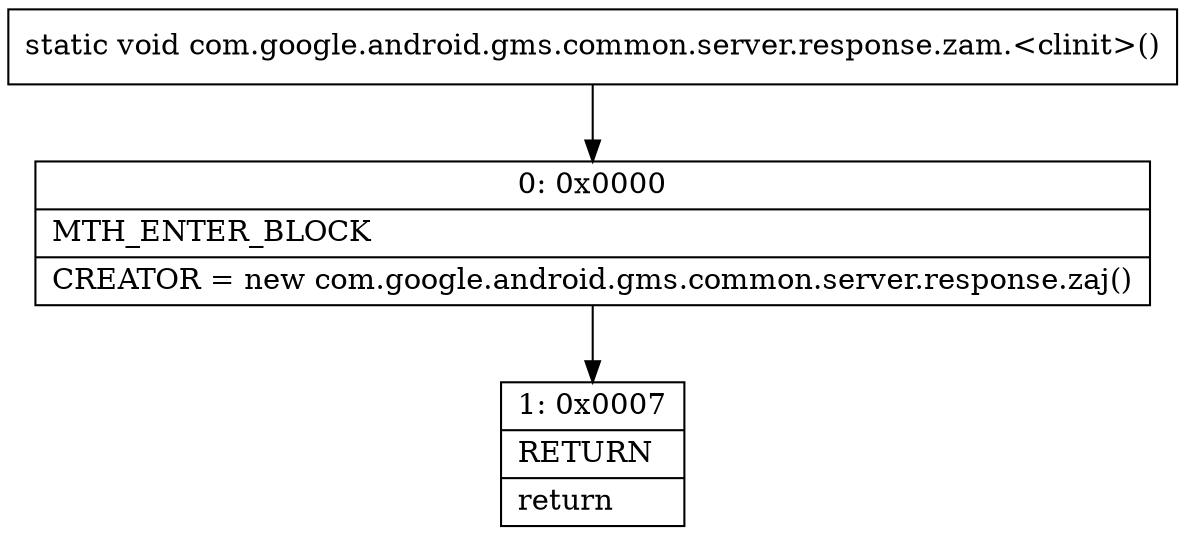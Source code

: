 digraph "CFG forcom.google.android.gms.common.server.response.zam.\<clinit\>()V" {
Node_0 [shape=record,label="{0\:\ 0x0000|MTH_ENTER_BLOCK\l|CREATOR = new com.google.android.gms.common.server.response.zaj()\l}"];
Node_1 [shape=record,label="{1\:\ 0x0007|RETURN\l|return\l}"];
MethodNode[shape=record,label="{static void com.google.android.gms.common.server.response.zam.\<clinit\>() }"];
MethodNode -> Node_0;
Node_0 -> Node_1;
}

